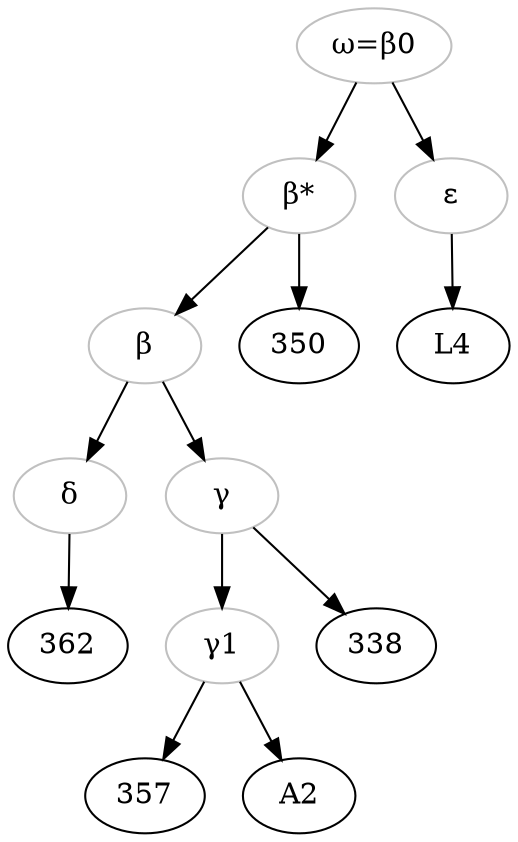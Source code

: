 digraph {
beta[label="β", color="grey"];
betaEtoile[label="β*", color="grey"];
delta[label="δ", color="grey"]
epsilon[label="ε", color="grey"];
gamma[label="γ", color="grey"];
gamma1[label="γ1", color="grey"];
omega[label="ω=β0", color="grey"];
356[label="357"]
358[label="362"]
omega->betaEtoile;
betaEtoile->350;
betaEtoile->beta;
beta->gamma;
gamma->338;
gamma->gamma1;
gamma1->356;
gamma1->A2;
beta->delta;
delta->358
omega->epsilon;
epsilon->L4;

}
